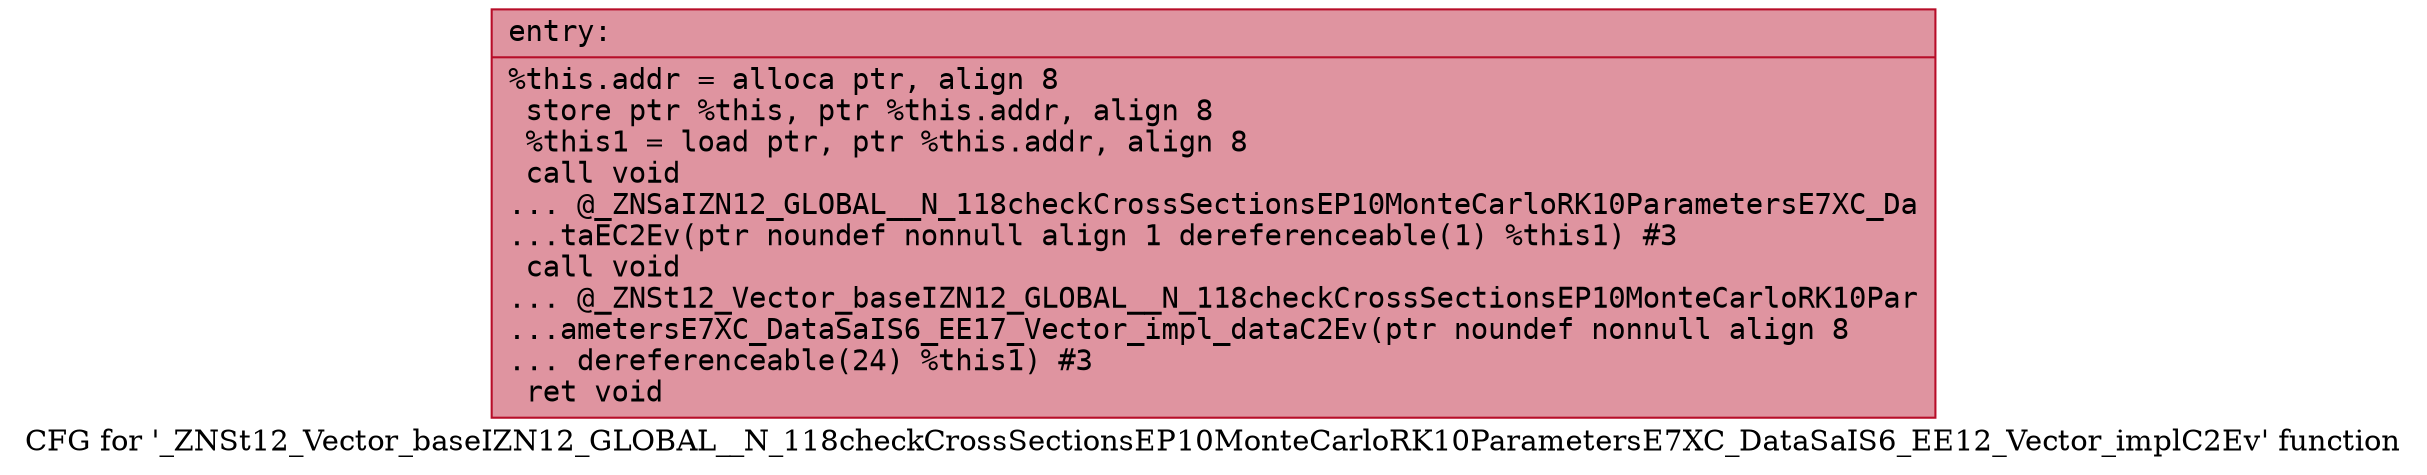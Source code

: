 digraph "CFG for '_ZNSt12_Vector_baseIZN12_GLOBAL__N_118checkCrossSectionsEP10MonteCarloRK10ParametersE7XC_DataSaIS6_EE12_Vector_implC2Ev' function" {
	label="CFG for '_ZNSt12_Vector_baseIZN12_GLOBAL__N_118checkCrossSectionsEP10MonteCarloRK10ParametersE7XC_DataSaIS6_EE12_Vector_implC2Ev' function";

	Node0x55dab4949e50 [shape=record,color="#b70d28ff", style=filled, fillcolor="#b70d2870" fontname="Courier",label="{entry:\l|  %this.addr = alloca ptr, align 8\l  store ptr %this, ptr %this.addr, align 8\l  %this1 = load ptr, ptr %this.addr, align 8\l  call void\l... @_ZNSaIZN12_GLOBAL__N_118checkCrossSectionsEP10MonteCarloRK10ParametersE7XC_Da\l...taEC2Ev(ptr noundef nonnull align 1 dereferenceable(1) %this1) #3\l  call void\l... @_ZNSt12_Vector_baseIZN12_GLOBAL__N_118checkCrossSectionsEP10MonteCarloRK10Par\l...ametersE7XC_DataSaIS6_EE17_Vector_impl_dataC2Ev(ptr noundef nonnull align 8\l... dereferenceable(24) %this1) #3\l  ret void\l}"];
}
